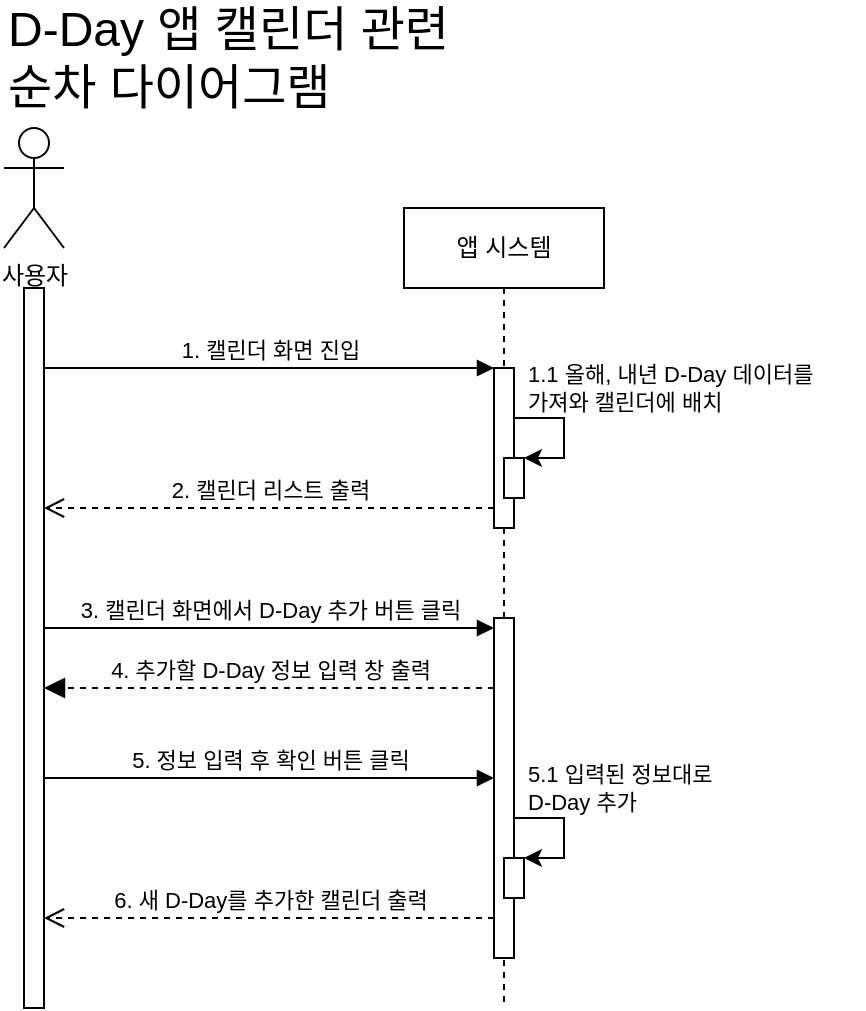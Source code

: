 <mxfile version="26.2.12">
  <diagram name="페이지-1" id="AUUasoNCJ9PqL8mBtpLe">
    <mxGraphModel dx="1215" dy="604" grid="1" gridSize="10" guides="1" tooltips="1" connect="1" arrows="1" fold="1" page="1" pageScale="1" pageWidth="827" pageHeight="1169" math="0" shadow="0">
      <root>
        <mxCell id="0" />
        <mxCell id="1" parent="0" />
        <mxCell id="uxOgyWLReFZ4HEI4TJ-G-1" value="앱 시스템" style="shape=umlLifeline;perimeter=lifelinePerimeter;whiteSpace=wrap;html=1;container=0;dropTarget=0;collapsible=0;recursiveResize=0;outlineConnect=0;portConstraint=eastwest;newEdgeStyle={&quot;edgeStyle&quot;:&quot;elbowEdgeStyle&quot;,&quot;elbow&quot;:&quot;vertical&quot;,&quot;curved&quot;:0,&quot;rounded&quot;:0};" parent="1" vertex="1">
          <mxGeometry x="280" y="120" width="100" height="400" as="geometry" />
        </mxCell>
        <mxCell id="uxOgyWLReFZ4HEI4TJ-G-2" value="" style="html=1;points=[];perimeter=orthogonalPerimeter;outlineConnect=0;targetShapes=umlLifeline;portConstraint=eastwest;newEdgeStyle={&quot;edgeStyle&quot;:&quot;elbowEdgeStyle&quot;,&quot;elbow&quot;:&quot;vertical&quot;,&quot;curved&quot;:0,&quot;rounded&quot;:0};" parent="uxOgyWLReFZ4HEI4TJ-G-1" vertex="1">
          <mxGeometry x="45" y="80" width="10" height="80" as="geometry" />
        </mxCell>
        <mxCell id="uxOgyWLReFZ4HEI4TJ-G-24" value="" style="endArrow=classic;html=1;rounded=0;edgeStyle=orthogonalEdgeStyle;" parent="uxOgyWLReFZ4HEI4TJ-G-1" target="uxOgyWLReFZ4HEI4TJ-G-25" edge="1">
          <mxGeometry width="50" height="50" relative="1" as="geometry">
            <mxPoint x="55" y="105" as="sourcePoint" />
            <mxPoint x="110" y="125" as="targetPoint" />
            <Array as="points">
              <mxPoint x="80" y="105" />
              <mxPoint x="80" y="125" />
            </Array>
          </mxGeometry>
        </mxCell>
        <mxCell id="uxOgyWLReFZ4HEI4TJ-G-25" value="" style="html=1;points=[];perimeter=orthogonalPerimeter;outlineConnect=0;targetShapes=umlLifeline;portConstraint=eastwest;newEdgeStyle={&quot;edgeStyle&quot;:&quot;elbowEdgeStyle&quot;,&quot;elbow&quot;:&quot;vertical&quot;,&quot;curved&quot;:0,&quot;rounded&quot;:0};" parent="uxOgyWLReFZ4HEI4TJ-G-1" vertex="1">
          <mxGeometry x="50" y="125" width="10" height="20" as="geometry" />
        </mxCell>
        <mxCell id="uxOgyWLReFZ4HEI4TJ-G-17" value="" style="endArrow=classic;html=1;rounded=0;edgeStyle=orthogonalEdgeStyle;" parent="uxOgyWLReFZ4HEI4TJ-G-1" target="uxOgyWLReFZ4HEI4TJ-G-18" edge="1">
          <mxGeometry width="50" height="50" relative="1" as="geometry">
            <mxPoint x="55" y="305" as="sourcePoint" />
            <mxPoint x="110" y="325" as="targetPoint" />
            <Array as="points">
              <mxPoint x="80" y="305" />
              <mxPoint x="80" y="325" />
            </Array>
          </mxGeometry>
        </mxCell>
        <mxCell id="uxOgyWLReFZ4HEI4TJ-G-21" value="6. 새 D-Day를 추가한 캘린더 출력" style="html=1;verticalAlign=bottom;endArrow=open;dashed=1;endSize=8;edgeStyle=elbowEdgeStyle;elbow=vertical;curved=0;rounded=0;" parent="uxOgyWLReFZ4HEI4TJ-G-1" edge="1">
          <mxGeometry relative="1" as="geometry">
            <mxPoint x="-180" y="355" as="targetPoint" />
            <Array as="points">
              <mxPoint x="-5" y="355" />
            </Array>
            <mxPoint x="45" y="355" as="sourcePoint" />
          </mxGeometry>
        </mxCell>
        <mxCell id="uxOgyWLReFZ4HEI4TJ-G-16" value="" style="html=1;points=[];perimeter=orthogonalPerimeter;outlineConnect=0;targetShapes=umlLifeline;portConstraint=eastwest;newEdgeStyle={&quot;edgeStyle&quot;:&quot;elbowEdgeStyle&quot;,&quot;elbow&quot;:&quot;vertical&quot;,&quot;curved&quot;:0,&quot;rounded&quot;:0};" parent="uxOgyWLReFZ4HEI4TJ-G-1" vertex="1">
          <mxGeometry x="45" y="205" width="10" height="170" as="geometry" />
        </mxCell>
        <mxCell id="uxOgyWLReFZ4HEI4TJ-G-18" value="" style="html=1;points=[];perimeter=orthogonalPerimeter;outlineConnect=0;targetShapes=umlLifeline;portConstraint=eastwest;newEdgeStyle={&quot;edgeStyle&quot;:&quot;elbowEdgeStyle&quot;,&quot;elbow&quot;:&quot;vertical&quot;,&quot;curved&quot;:0,&quot;rounded&quot;:0};" parent="uxOgyWLReFZ4HEI4TJ-G-1" vertex="1">
          <mxGeometry x="50" y="325" width="10" height="20" as="geometry" />
        </mxCell>
        <mxCell id="uxOgyWLReFZ4HEI4TJ-G-7" value="1. 캘린더 화면 진입" style="html=1;verticalAlign=bottom;endArrow=block;edgeStyle=elbowEdgeStyle;elbow=vertical;curved=0;rounded=0;" parent="1" source="uxOgyWLReFZ4HEI4TJ-G-11" target="uxOgyWLReFZ4HEI4TJ-G-2" edge="1">
          <mxGeometry relative="1" as="geometry">
            <mxPoint x="200" y="210" as="sourcePoint" />
            <Array as="points">
              <mxPoint x="185" y="200" />
            </Array>
          </mxGeometry>
        </mxCell>
        <mxCell id="uxOgyWLReFZ4HEI4TJ-G-8" value="2. 캘린더 리스트 출력" style="html=1;verticalAlign=bottom;endArrow=open;dashed=1;endSize=8;edgeStyle=elbowEdgeStyle;elbow=vertical;curved=0;rounded=0;" parent="1" edge="1">
          <mxGeometry relative="1" as="geometry">
            <mxPoint x="100" y="270" as="targetPoint" />
            <Array as="points">
              <mxPoint x="195" y="270" />
            </Array>
            <mxPoint x="325" y="270" as="sourcePoint" />
          </mxGeometry>
        </mxCell>
        <mxCell id="uxOgyWLReFZ4HEI4TJ-G-9" value="사용자" style="shape=umlActor;verticalLabelPosition=bottom;verticalAlign=top;html=1;outlineConnect=0;" parent="1" vertex="1">
          <mxGeometry x="80" y="80" width="30" height="60" as="geometry" />
        </mxCell>
        <mxCell id="uxOgyWLReFZ4HEI4TJ-G-11" value="" style="html=1;points=[];perimeter=orthogonalPerimeter;outlineConnect=0;targetShapes=umlLifeline;portConstraint=eastwest;newEdgeStyle={&quot;edgeStyle&quot;:&quot;elbowEdgeStyle&quot;,&quot;elbow&quot;:&quot;vertical&quot;,&quot;curved&quot;:0,&quot;rounded&quot;:0};" parent="1" vertex="1">
          <mxGeometry x="90" y="160" width="10" height="360" as="geometry" />
        </mxCell>
        <mxCell id="uxOgyWLReFZ4HEI4TJ-G-14" value="D-Day 앱 캘린더 관련&lt;div&gt;순차 다이어그램&lt;/div&gt;" style="text;html=1;align=left;verticalAlign=middle;whiteSpace=wrap;rounded=0;fontSize=24;" parent="1" vertex="1">
          <mxGeometry x="80" y="30" width="310" height="30" as="geometry" />
        </mxCell>
        <mxCell id="uxOgyWLReFZ4HEI4TJ-G-19" value="3. 캘린더 화면에서 D-Day 추가 버튼 클릭" style="html=1;verticalAlign=bottom;endArrow=block;edgeStyle=elbowEdgeStyle;elbow=vertical;curved=0;rounded=0;" parent="1" target="uxOgyWLReFZ4HEI4TJ-G-16" edge="1">
          <mxGeometry relative="1" as="geometry">
            <mxPoint x="100" y="330" as="sourcePoint" />
            <Array as="points">
              <mxPoint x="175" y="330" />
            </Array>
            <mxPoint x="285" y="330" as="targetPoint" />
          </mxGeometry>
        </mxCell>
        <mxCell id="uxOgyWLReFZ4HEI4TJ-G-20" value="5. 정보 입력 후 확인 버튼 클릭" style="html=1;verticalAlign=bottom;endArrow=block;edgeStyle=elbowEdgeStyle;elbow=horizontal;curved=0;rounded=0;" parent="1" target="uxOgyWLReFZ4HEI4TJ-G-16" edge="1">
          <mxGeometry relative="1" as="geometry">
            <mxPoint x="100" y="405" as="sourcePoint" />
            <Array as="points">
              <mxPoint x="195" y="405" />
            </Array>
            <mxPoint x="275" y="405" as="targetPoint" />
          </mxGeometry>
        </mxCell>
        <mxCell id="uxOgyWLReFZ4HEI4TJ-G-22" value="4. 추가할 D-Day 정보 입력 창 출력" style="html=1;verticalAlign=bottom;endArrow=block;dashed=1;endSize=8;edgeStyle=elbowEdgeStyle;elbow=vertical;curved=0;rounded=0;endFill=1;" parent="1" source="uxOgyWLReFZ4HEI4TJ-G-16" edge="1">
          <mxGeometry relative="1" as="geometry">
            <mxPoint x="100" y="360" as="targetPoint" />
            <Array as="points">
              <mxPoint x="185" y="360" />
            </Array>
            <mxPoint x="300" y="360" as="sourcePoint" />
          </mxGeometry>
        </mxCell>
        <mxCell id="uxOgyWLReFZ4HEI4TJ-G-23" value="1.1 올해, 내년 D-Day 데이터를&lt;div&gt;가져와 캘린더에 배치&lt;/div&gt;" style="text;html=1;align=left;verticalAlign=middle;resizable=0;points=[];autosize=1;strokeColor=none;fillColor=none;fontSize=11;" parent="1" vertex="1">
          <mxGeometry x="340" y="190" width="170" height="40" as="geometry" />
        </mxCell>
        <mxCell id="uxOgyWLReFZ4HEI4TJ-G-15" value="5.1 입력된 정보대로&lt;div&gt;D-Day&amp;nbsp;&lt;span style=&quot;background-color: transparent; color: light-dark(rgb(0, 0, 0), rgb(255, 255, 255));&quot;&gt;추가&lt;/span&gt;&lt;/div&gt;" style="text;html=1;align=left;verticalAlign=middle;resizable=0;points=[];autosize=1;strokeColor=none;fillColor=none;fontSize=11;" parent="1" vertex="1">
          <mxGeometry x="340" y="390" width="120" height="40" as="geometry" />
        </mxCell>
      </root>
    </mxGraphModel>
  </diagram>
</mxfile>
